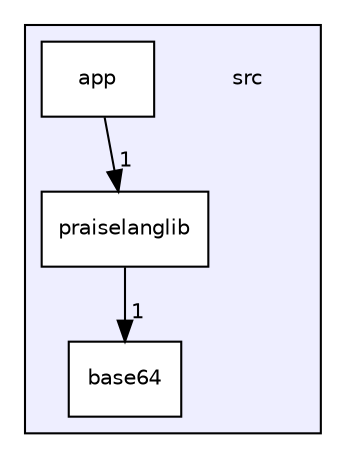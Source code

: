 digraph "src" {
  compound=true
  node [ fontsize="10", fontname="Helvetica"];
  edge [ labelfontsize="10", labelfontname="Helvetica"];
  subgraph clusterdir_68267d1309a1af8e8297ef4c3efbcdba {
    graph [ bgcolor="#eeeeff", pencolor="black", label="" URL="dir_68267d1309a1af8e8297ef4c3efbcdba.html"];
    dir_68267d1309a1af8e8297ef4c3efbcdba [shape=plaintext label="src"];
  dir_5194e5fea318fda12687127c23f8aba1 [shape=box label="app" fillcolor="white" style="filled" URL="dir_5194e5fea318fda12687127c23f8aba1.html"];
  dir_9ab17fd7f07b28ef7164bcc825435f04 [shape=box label="base64" fillcolor="white" style="filled" URL="dir_9ab17fd7f07b28ef7164bcc825435f04.html"];
  dir_1c8bb0c09c0087c5d435ae349b3ea5a4 [shape=box label="praiselanglib" fillcolor="white" style="filled" URL="dir_1c8bb0c09c0087c5d435ae349b3ea5a4.html"];
  }
  dir_5194e5fea318fda12687127c23f8aba1->dir_1c8bb0c09c0087c5d435ae349b3ea5a4 [headlabel="1", labeldistance=1.5 headhref="dir_000001_000003.html"];
  dir_1c8bb0c09c0087c5d435ae349b3ea5a4->dir_9ab17fd7f07b28ef7164bcc825435f04 [headlabel="1", labeldistance=1.5 headhref="dir_000003_000002.html"];
}
